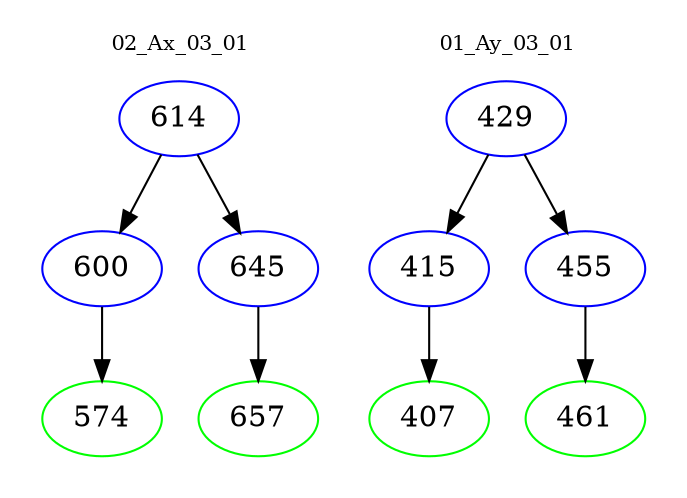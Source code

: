 digraph{
subgraph cluster_0 {
color = white
label = "02_Ax_03_01";
fontsize=10;
T0_614 [label="614", color="blue"]
T0_614 -> T0_600 [color="black"]
T0_600 [label="600", color="blue"]
T0_600 -> T0_574 [color="black"]
T0_574 [label="574", color="green"]
T0_614 -> T0_645 [color="black"]
T0_645 [label="645", color="blue"]
T0_645 -> T0_657 [color="black"]
T0_657 [label="657", color="green"]
}
subgraph cluster_1 {
color = white
label = "01_Ay_03_01";
fontsize=10;
T1_429 [label="429", color="blue"]
T1_429 -> T1_415 [color="black"]
T1_415 [label="415", color="blue"]
T1_415 -> T1_407 [color="black"]
T1_407 [label="407", color="green"]
T1_429 -> T1_455 [color="black"]
T1_455 [label="455", color="blue"]
T1_455 -> T1_461 [color="black"]
T1_461 [label="461", color="green"]
}
}
